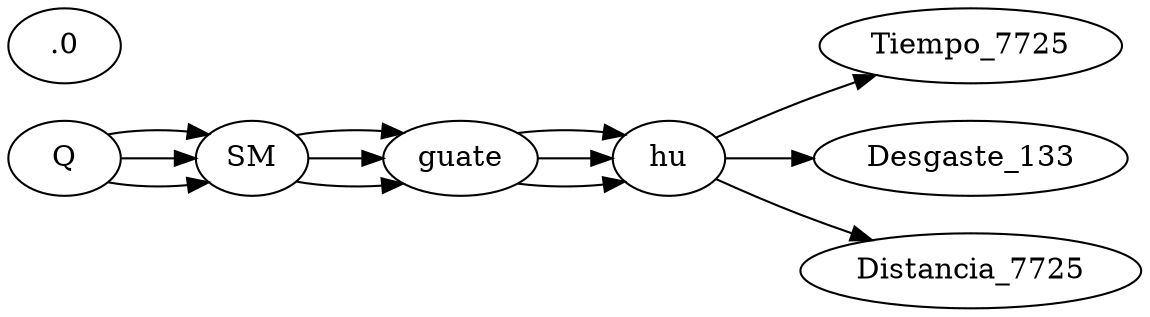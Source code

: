 digraph A {
rankdir=LR;
Q->SM->guate->hu->Tiempo_7725.0;Q->SM->guate->hu->Desgaste_133.0;Q->SM->guate->hu->Distancia_7725.0;}